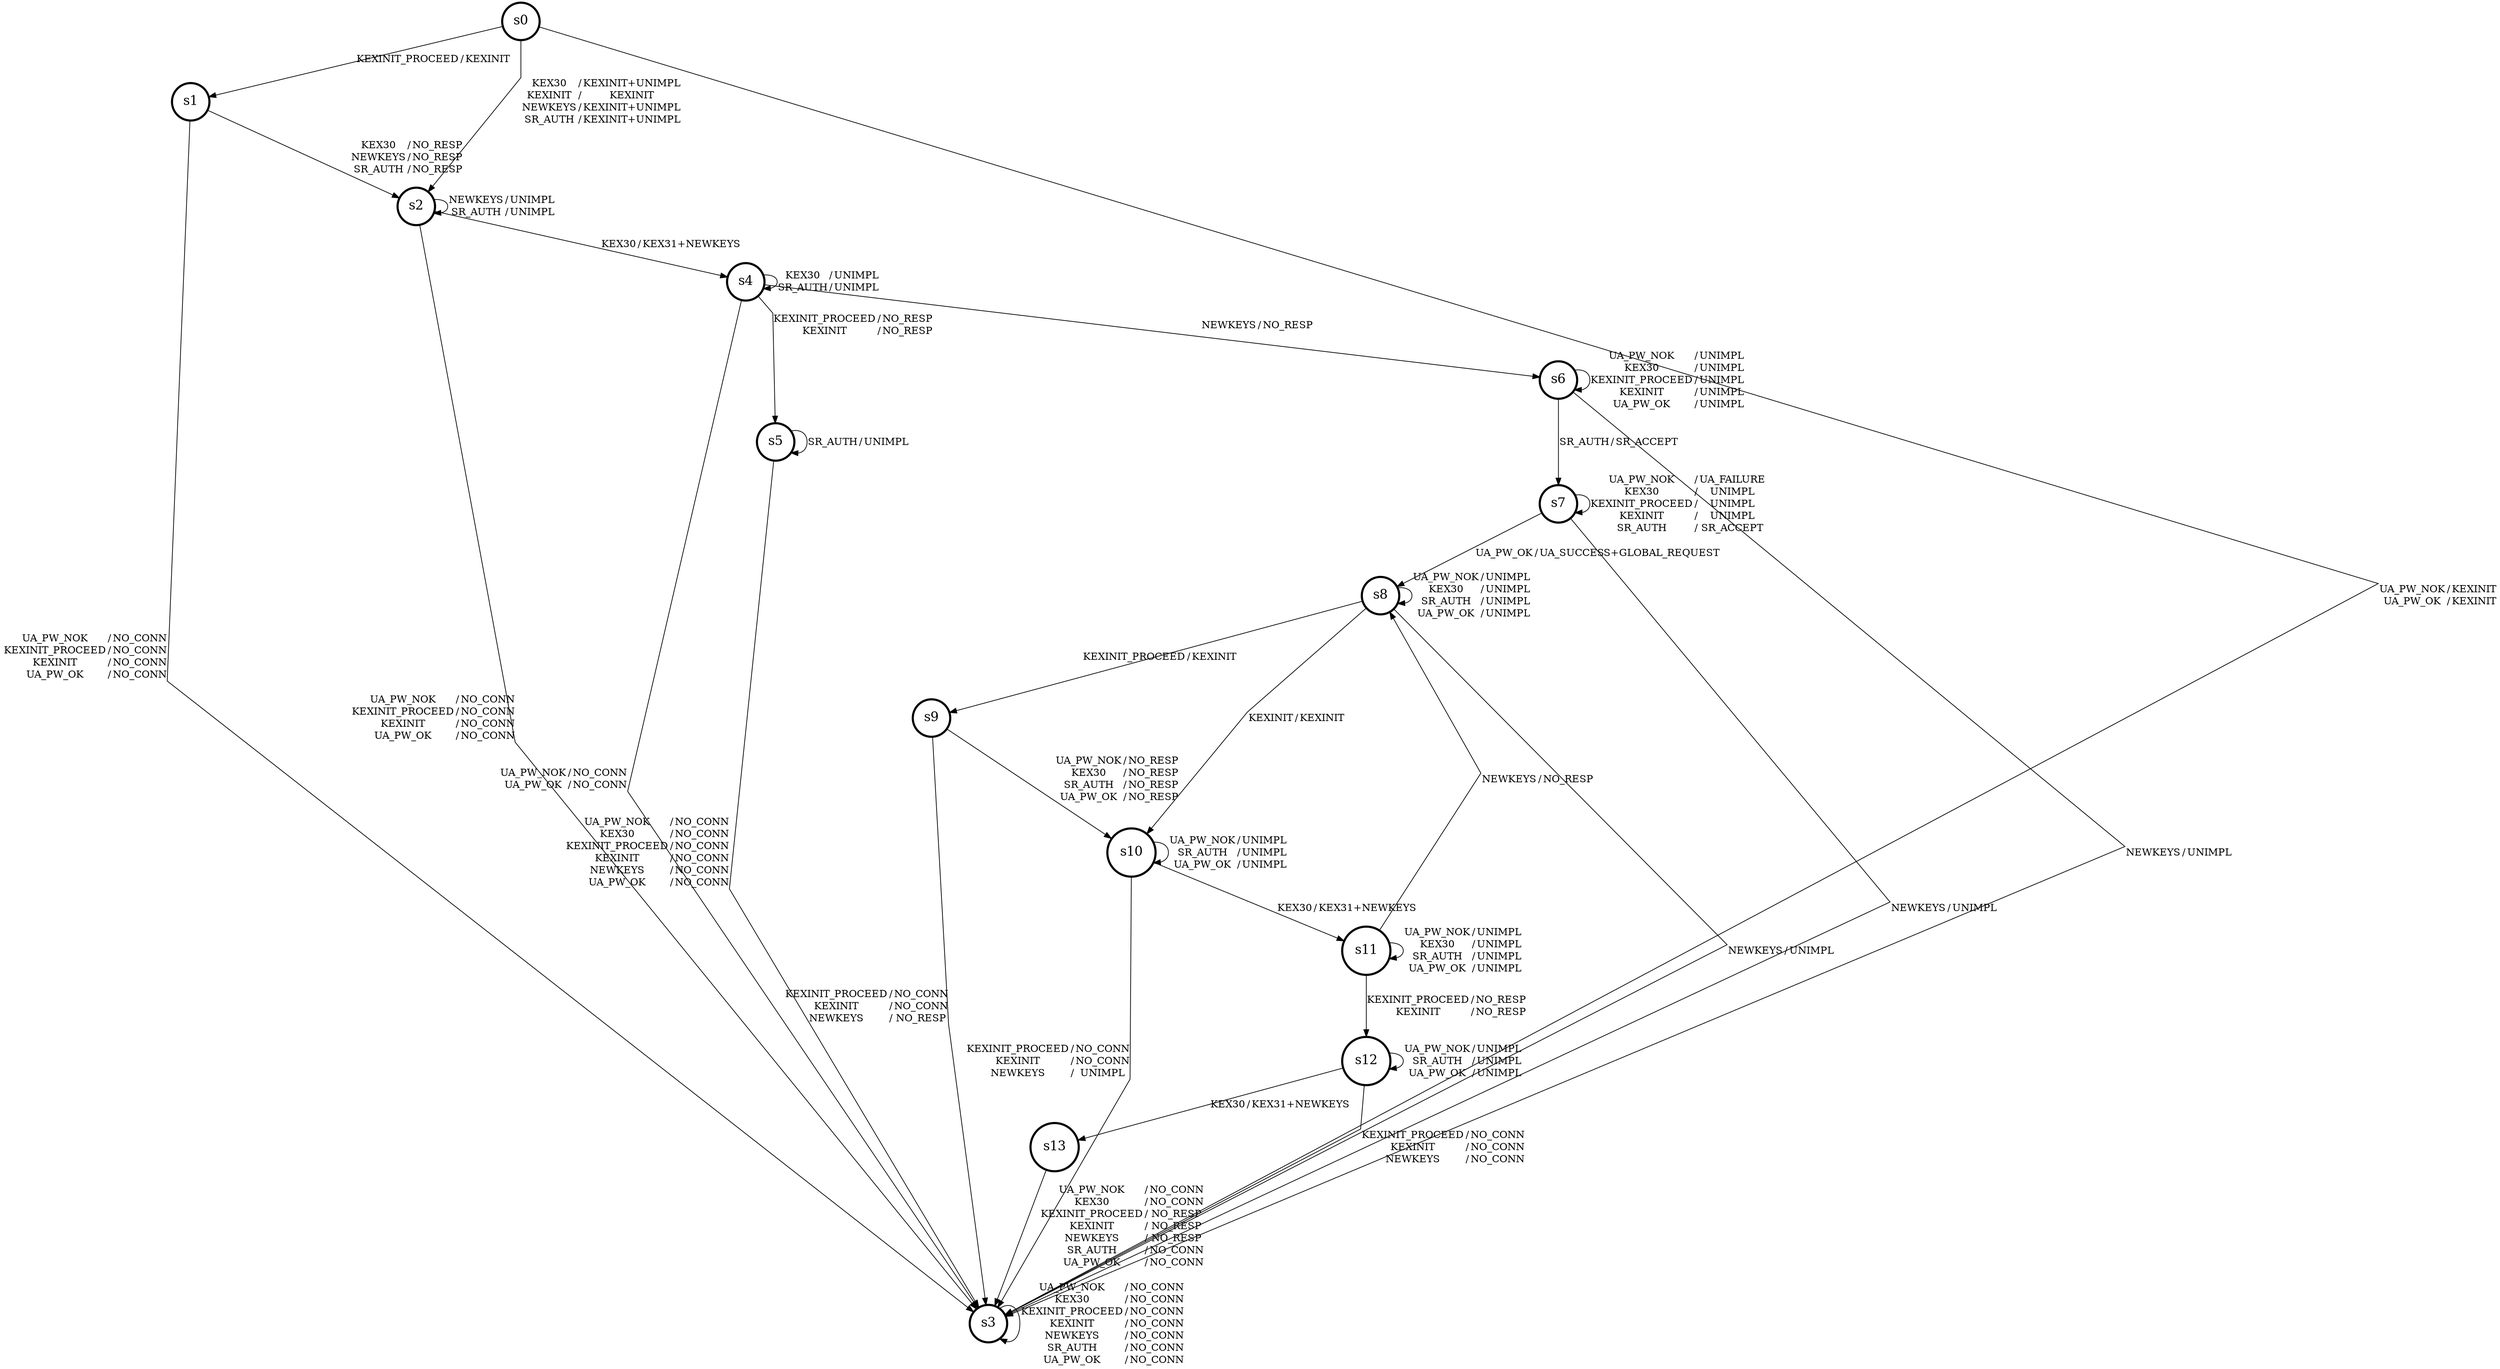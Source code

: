 digraph G {
splines="line";
concentrate = false;
ratio=0.75;
node [shape="circle",penwidth=3.0,fontsize=18];
label=""
s0
s1
s2
s3
s4
s5
s6
s7
s8
s9
s10
s11
s12
s13
s0 [label="s0"];
s0 -> s3[label=<<table border="0" cellpadding="1" cellspacing="0"><tr><td>UA_PW_NOK</td><td>/</td><td>KEXINIT</td></tr><tr><td>UA_PW_OK</td><td>/</td><td>KEXINIT</td></tr></table>>]
s0 -> s2[label=<<table border="0" cellpadding="1" cellspacing="0"><tr><td>KEX30</td><td>/</td><td>KEXINIT+UNIMPL</td></tr><tr><td>KEXINIT</td><td>/</td><td>KEXINIT</td></tr><tr><td>NEWKEYS</td><td>/</td><td>KEXINIT+UNIMPL</td></tr><tr><td>SR_AUTH</td><td>/</td><td>KEXINIT+UNIMPL</td></tr></table>>]
s0 -> s1[label=<<table border="0" cellpadding="1" cellspacing="0"><tr><td>KEXINIT_PROCEED</td><td>/</td><td>KEXINIT</td></tr></table>>]
s1 [label="s1"];
s1 -> s3[label=<<table border="0" cellpadding="1" cellspacing="0"><tr><td>UA_PW_NOK</td><td>/</td><td>NO_CONN</td></tr><tr><td>KEXINIT_PROCEED</td><td>/</td><td>NO_CONN</td></tr><tr><td>KEXINIT</td><td>/</td><td>NO_CONN</td></tr><tr><td>UA_PW_OK</td><td>/</td><td>NO_CONN</td></tr></table>>]
s1 -> s2[label=<<table border="0" cellpadding="1" cellspacing="0"><tr><td>KEX30</td><td>/</td><td>NO_RESP</td></tr><tr><td>NEWKEYS</td><td>/</td><td>NO_RESP</td></tr><tr><td>SR_AUTH</td><td>/</td><td>NO_RESP</td></tr></table>>]
s2 [label="s2"];
s2 -> s3[label=<<table border="0" cellpadding="1" cellspacing="0"><tr><td>UA_PW_NOK</td><td>/</td><td>NO_CONN</td></tr><tr><td>KEXINIT_PROCEED</td><td>/</td><td>NO_CONN</td></tr><tr><td>KEXINIT</td><td>/</td><td>NO_CONN</td></tr><tr><td>UA_PW_OK</td><td>/</td><td>NO_CONN</td></tr></table>>]
s2 -> s4[label=<<table border="0" cellpadding="1" cellspacing="0"><tr><td>KEX30</td><td>/</td><td>KEX31+NEWKEYS</td></tr></table>>]
s2 -> s2[label=<<table border="0" cellpadding="1" cellspacing="0"><tr><td>NEWKEYS</td><td>/</td><td>UNIMPL</td></tr><tr><td>SR_AUTH</td><td>/</td><td>UNIMPL</td></tr></table>>]
s3 [label="s3"];
s3 -> s3[label=<<table border="0" cellpadding="1" cellspacing="0"><tr><td>UA_PW_NOK</td><td>/</td><td>NO_CONN</td></tr><tr><td>KEX30</td><td>/</td><td>NO_CONN</td></tr><tr><td>KEXINIT_PROCEED</td><td>/</td><td>NO_CONN</td></tr><tr><td>KEXINIT</td><td>/</td><td>NO_CONN</td></tr><tr><td>NEWKEYS</td><td>/</td><td>NO_CONN</td></tr><tr><td>SR_AUTH</td><td>/</td><td>NO_CONN</td></tr><tr><td>UA_PW_OK</td><td>/</td><td>NO_CONN</td></tr></table>>]
s4 [label="s4"];
s4 -> s3[label=<<table border="0" cellpadding="1" cellspacing="0"><tr><td>UA_PW_NOK</td><td>/</td><td>NO_CONN</td></tr><tr><td>UA_PW_OK</td><td>/</td><td>NO_CONN</td></tr></table>>]
s4 -> s4[label=<<table border="0" cellpadding="1" cellspacing="0"><tr><td>KEX30</td><td>/</td><td>UNIMPL</td></tr><tr><td>SR_AUTH</td><td>/</td><td>UNIMPL</td></tr></table>>]
s4 -> s5[label=<<table border="0" cellpadding="1" cellspacing="0"><tr><td>KEXINIT_PROCEED</td><td>/</td><td>NO_RESP</td></tr><tr><td>KEXINIT</td><td>/</td><td>NO_RESP</td></tr></table>>]
s4 -> s6[label=<<table border="0" cellpadding="1" cellspacing="0"><tr><td>NEWKEYS</td><td>/</td><td>NO_RESP</td></tr></table>>]
s5 [label="s5"];
s5 -> s3[label=<<table border="0" cellpadding="1" cellspacing="0"><tr><td>UA_PW_NOK</td><td>/</td><td>NO_CONN</td></tr><tr><td>KEX30</td><td>/</td><td>NO_CONN</td></tr><tr><td>KEXINIT_PROCEED</td><td>/</td><td>NO_CONN</td></tr><tr><td>KEXINIT</td><td>/</td><td>NO_CONN</td></tr><tr><td>NEWKEYS</td><td>/</td><td>NO_CONN</td></tr><tr><td>UA_PW_OK</td><td>/</td><td>NO_CONN</td></tr></table>>]
s5 -> s5[label=<<table border="0" cellpadding="1" cellspacing="0"><tr><td>SR_AUTH</td><td>/</td><td>UNIMPL</td></tr></table>>]
s6 [label="s6"];
s6 -> s6[label=<<table border="0" cellpadding="1" cellspacing="0"><tr><td>UA_PW_NOK</td><td>/</td><td>UNIMPL</td></tr><tr><td>KEX30</td><td>/</td><td>UNIMPL</td></tr><tr><td>KEXINIT_PROCEED</td><td>/</td><td>UNIMPL</td></tr><tr><td>KEXINIT</td><td>/</td><td>UNIMPL</td></tr><tr><td>UA_PW_OK</td><td>/</td><td>UNIMPL</td></tr></table>>]
s6 -> s3[label=<<table border="0" cellpadding="1" cellspacing="0"><tr><td>NEWKEYS</td><td>/</td><td>UNIMPL</td></tr></table>>]
s6 -> s7[label=<<table border="0" cellpadding="1" cellspacing="0"><tr><td>SR_AUTH</td><td>/</td><td>SR_ACCEPT</td></tr></table>>]
s7 [label="s7"];
s7 -> s7[label=<<table border="0" cellpadding="1" cellspacing="0"><tr><td>UA_PW_NOK</td><td>/</td><td>UA_FAILURE</td></tr><tr><td>KEX30</td><td>/</td><td>UNIMPL</td></tr><tr><td>KEXINIT_PROCEED</td><td>/</td><td>UNIMPL</td></tr><tr><td>KEXINIT</td><td>/</td><td>UNIMPL</td></tr><tr><td>SR_AUTH</td><td>/</td><td>SR_ACCEPT</td></tr></table>>]
s7 -> s3[label=<<table border="0" cellpadding="1" cellspacing="0"><tr><td>NEWKEYS</td><td>/</td><td>UNIMPL</td></tr></table>>]
s7 -> s8[label=<<table border="0" cellpadding="1" cellspacing="0"><tr><td>UA_PW_OK</td><td>/</td><td>UA_SUCCESS+GLOBAL_REQUEST</td></tr></table>>]
s8 [label="s8"];
s8 -> s8[label=<<table border="0" cellpadding="1" cellspacing="0"><tr><td>UA_PW_NOK</td><td>/</td><td>UNIMPL</td></tr><tr><td>KEX30</td><td>/</td><td>UNIMPL</td></tr><tr><td>SR_AUTH</td><td>/</td><td>UNIMPL</td></tr><tr><td>UA_PW_OK</td><td>/</td><td>UNIMPL</td></tr></table>>]
s8 -> s9[label=<<table border="0" cellpadding="1" cellspacing="0"><tr><td>KEXINIT_PROCEED</td><td>/</td><td>KEXINIT</td></tr></table>>]
s8 -> s10[label=<<table border="0" cellpadding="1" cellspacing="0"><tr><td>KEXINIT</td><td>/</td><td>KEXINIT</td></tr></table>>]
s8 -> s3[label=<<table border="0" cellpadding="1" cellspacing="0"><tr><td>NEWKEYS</td><td>/</td><td>UNIMPL</td></tr></table>>]
s9 [label="s9"];
s9 -> s10[label=<<table border="0" cellpadding="1" cellspacing="0"><tr><td>UA_PW_NOK</td><td>/</td><td>NO_RESP</td></tr><tr><td>KEX30</td><td>/</td><td>NO_RESP</td></tr><tr><td>SR_AUTH</td><td>/</td><td>NO_RESP</td></tr><tr><td>UA_PW_OK</td><td>/</td><td>NO_RESP</td></tr></table>>]
s9 -> s3[label=<<table border="0" cellpadding="1" cellspacing="0"><tr><td>KEXINIT_PROCEED</td><td>/</td><td>NO_CONN</td></tr><tr><td>KEXINIT</td><td>/</td><td>NO_CONN</td></tr><tr><td>NEWKEYS</td><td>/</td><td>NO_RESP</td></tr></table>>]
s10 [label="s10"];
s10 -> s10[label=<<table border="0" cellpadding="1" cellspacing="0"><tr><td>UA_PW_NOK</td><td>/</td><td>UNIMPL</td></tr><tr><td>SR_AUTH</td><td>/</td><td>UNIMPL</td></tr><tr><td>UA_PW_OK</td><td>/</td><td>UNIMPL</td></tr></table>>]
s10 -> s11[label=<<table border="0" cellpadding="1" cellspacing="0"><tr><td>KEX30</td><td>/</td><td>KEX31+NEWKEYS</td></tr></table>>]
s10 -> s3[label=<<table border="0" cellpadding="1" cellspacing="0"><tr><td>KEXINIT_PROCEED</td><td>/</td><td>NO_CONN</td></tr><tr><td>KEXINIT</td><td>/</td><td>NO_CONN</td></tr><tr><td>NEWKEYS</td><td>/</td><td>UNIMPL</td></tr></table>>]
s11 [label="s11"];
s11 -> s11[label=<<table border="0" cellpadding="1" cellspacing="0"><tr><td>UA_PW_NOK</td><td>/</td><td>UNIMPL</td></tr><tr><td>KEX30</td><td>/</td><td>UNIMPL</td></tr><tr><td>SR_AUTH</td><td>/</td><td>UNIMPL</td></tr><tr><td>UA_PW_OK</td><td>/</td><td>UNIMPL</td></tr></table>>]
s11 -> s12[label=<<table border="0" cellpadding="1" cellspacing="0"><tr><td>KEXINIT_PROCEED</td><td>/</td><td>NO_RESP</td></tr><tr><td>KEXINIT</td><td>/</td><td>NO_RESP</td></tr></table>>]
s11 -> s8[label=<<table border="0" cellpadding="1" cellspacing="0"><tr><td>NEWKEYS</td><td>/</td><td>NO_RESP</td></tr></table>>]
s12 [label="s12"];
s12 -> s12[label=<<table border="0" cellpadding="1" cellspacing="0"><tr><td>UA_PW_NOK</td><td>/</td><td>UNIMPL</td></tr><tr><td>SR_AUTH</td><td>/</td><td>UNIMPL</td></tr><tr><td>UA_PW_OK</td><td>/</td><td>UNIMPL</td></tr></table>>]
s12 -> s13[label=<<table border="0" cellpadding="1" cellspacing="0"><tr><td>KEX30</td><td>/</td><td>KEX31+NEWKEYS</td></tr></table>>]
s12 -> s3[label=<<table border="0" cellpadding="1" cellspacing="0"><tr><td>KEXINIT_PROCEED</td><td>/</td><td>NO_CONN</td></tr><tr><td>KEXINIT</td><td>/</td><td>NO_CONN</td></tr><tr><td>NEWKEYS</td><td>/</td><td>NO_CONN</td></tr></table>>]
s13 [label="s13"];
s13 -> s3[label=<<table border="0" cellpadding="1" cellspacing="0"><tr><td>UA_PW_NOK</td><td>/</td><td>NO_CONN</td></tr><tr><td>KEX30</td><td>/</td><td>NO_CONN</td></tr><tr><td>KEXINIT_PROCEED</td><td>/</td><td>NO_RESP</td></tr><tr><td>KEXINIT</td><td>/</td><td>NO_RESP</td></tr><tr><td>NEWKEYS</td><td>/</td><td>NO_RESP</td></tr><tr><td>SR_AUTH</td><td>/</td><td>NO_CONN</td></tr><tr><td>UA_PW_OK</td><td>/</td><td>NO_CONN</td></tr></table>>]
}
